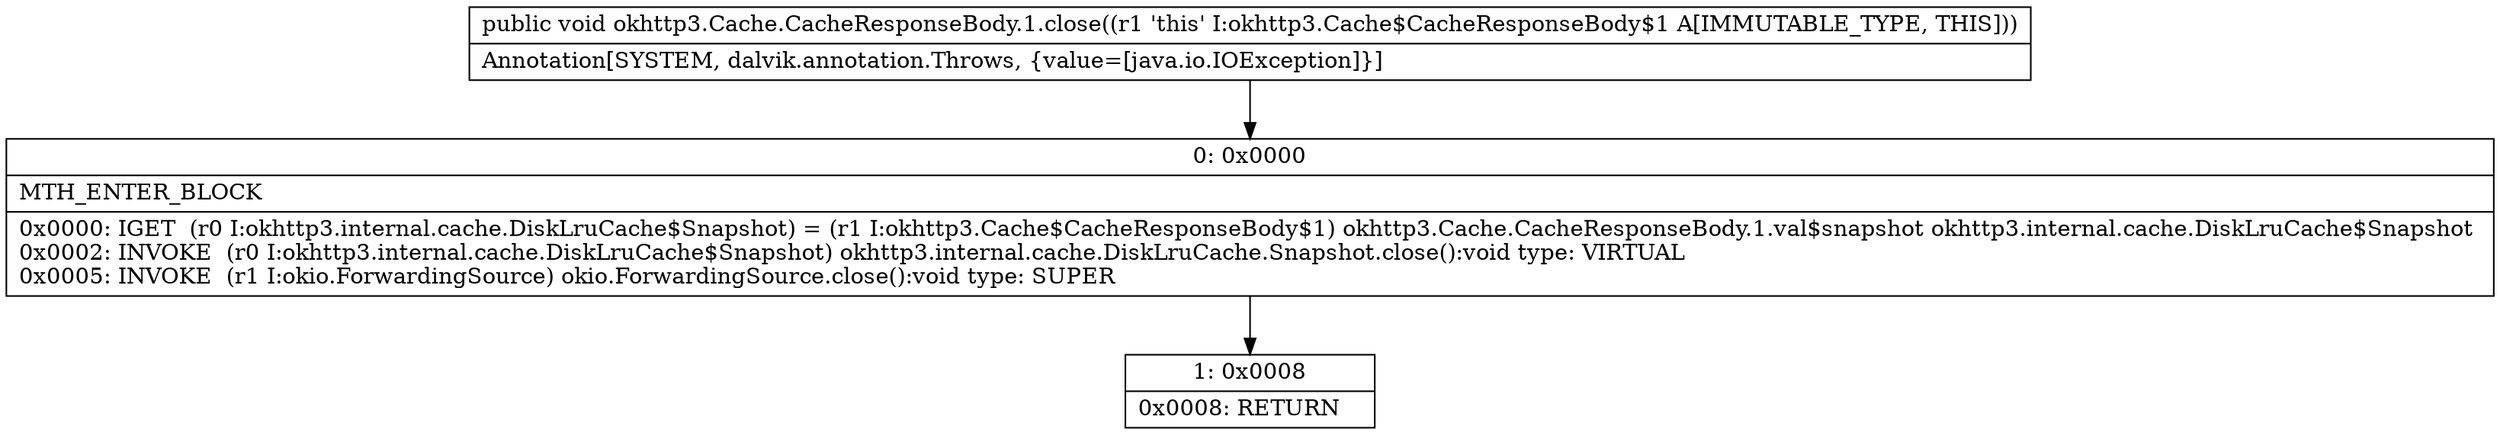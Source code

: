 digraph "CFG forokhttp3.Cache.CacheResponseBody.1.close()V" {
Node_0 [shape=record,label="{0\:\ 0x0000|MTH_ENTER_BLOCK\l|0x0000: IGET  (r0 I:okhttp3.internal.cache.DiskLruCache$Snapshot) = (r1 I:okhttp3.Cache$CacheResponseBody$1) okhttp3.Cache.CacheResponseBody.1.val$snapshot okhttp3.internal.cache.DiskLruCache$Snapshot \l0x0002: INVOKE  (r0 I:okhttp3.internal.cache.DiskLruCache$Snapshot) okhttp3.internal.cache.DiskLruCache.Snapshot.close():void type: VIRTUAL \l0x0005: INVOKE  (r1 I:okio.ForwardingSource) okio.ForwardingSource.close():void type: SUPER \l}"];
Node_1 [shape=record,label="{1\:\ 0x0008|0x0008: RETURN   \l}"];
MethodNode[shape=record,label="{public void okhttp3.Cache.CacheResponseBody.1.close((r1 'this' I:okhttp3.Cache$CacheResponseBody$1 A[IMMUTABLE_TYPE, THIS]))  | Annotation[SYSTEM, dalvik.annotation.Throws, \{value=[java.io.IOException]\}]\l}"];
MethodNode -> Node_0;
Node_0 -> Node_1;
}

